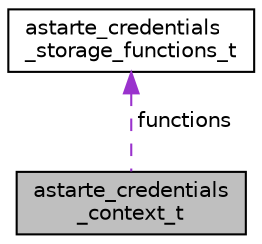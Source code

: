 digraph "astarte_credentials_context_t"
{
 // LATEX_PDF_SIZE
  edge [fontname="Helvetica",fontsize="10",labelfontname="Helvetica",labelfontsize="10"];
  node [fontname="Helvetica",fontsize="10",shape=record];
  Node1 [label="astarte_credentials\l_context_t",height=0.2,width=0.4,color="black", fillcolor="grey75", style="filled", fontcolor="black",tooltip=" "];
  Node2 -> Node1 [dir="back",color="darkorchid3",fontsize="10",style="dashed",label=" functions" ,fontname="Helvetica"];
  Node2 [label="astarte_credentials\l_storage_functions_t",height=0.2,width=0.4,color="black", fillcolor="white", style="filled",URL="$structastarte__credentials__storage__functions__t.html",tooltip=" "];
}
